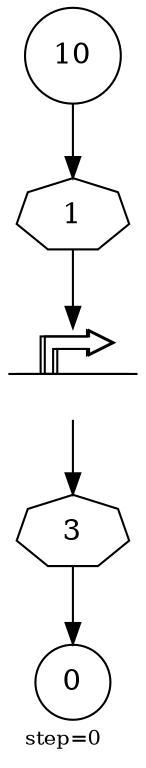digraph {
  graph  [labelloc=bottom,labeljust=left,fontsize="10",label="step=0"];
  "11" [shape=circle,peripheries="1",label=<10>,labelfontcolor=Black,color=black];
  "12" [shape=promoter,peripheries="2",label="",labelfontcolor=black,color=black];
  "14" [shape=circle,peripheries="1",label=<0>,labelfontcolor=black,color=black];
  "13" [label=<1>,peripheries="1",color=black,shape=septagon];
  "11" -> "13" [color=black];
  "13" -> "12" [color=black];
  "15" [label=<3>,peripheries="1",color=black,shape=septagon];
  "12" -> "15" [color=black];
  "15" -> "14" [color=black];
}